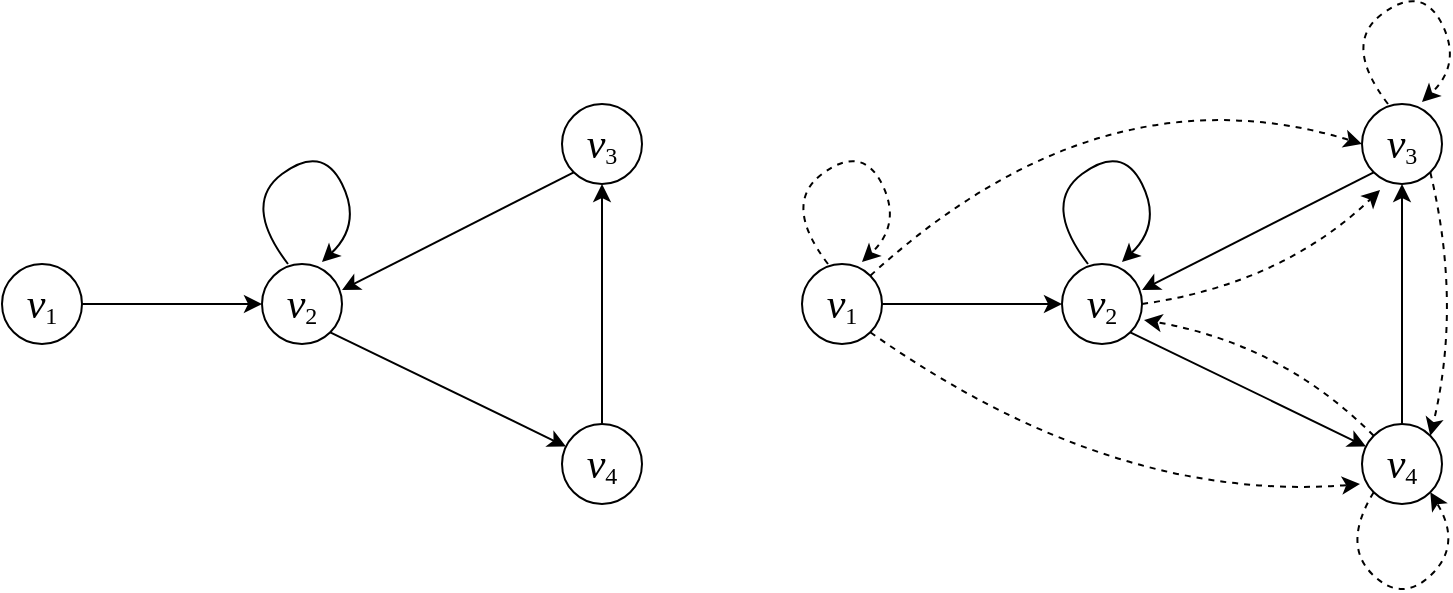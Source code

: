 <mxfile version="13.4.5" type="device"><diagram id="jUEuAp1KeQsKRW2wROzh" name="Page-1"><mxGraphModel dx="1092" dy="816" grid="1" gridSize="10" guides="1" tooltips="1" connect="1" arrows="1" fold="1" page="1" pageScale="1" pageWidth="850" pageHeight="1100" math="0" shadow="0"><root><mxCell id="0"/><mxCell id="1" parent="0"/><mxCell id="AYNTqdu6jjk_XK5yJ0eJ-1" value="&lt;font face=&quot;cm&quot; size=&quot;1&quot;&gt;&lt;span style=&quot;font-style: italic ; font-size: 21px&quot;&gt;v&lt;/span&gt;&lt;sub&gt;&lt;font style=&quot;font-size: 12px&quot;&gt;1&lt;/font&gt;&lt;/sub&gt;&lt;/font&gt;" style="ellipse;whiteSpace=wrap;html=1;aspect=fixed;" parent="1" vertex="1"><mxGeometry x="40" y="360" width="40" height="40" as="geometry"/></mxCell><mxCell id="AYNTqdu6jjk_XK5yJ0eJ-2" value="&lt;font face=&quot;cm&quot; size=&quot;1&quot;&gt;&lt;span style=&quot;font-style: italic ; font-size: 21px&quot;&gt;v&lt;/span&gt;&lt;sub&gt;&lt;font style=&quot;font-size: 12px&quot;&gt;2&lt;/font&gt;&lt;/sub&gt;&lt;/font&gt;" style="ellipse;whiteSpace=wrap;html=1;aspect=fixed;" parent="1" vertex="1"><mxGeometry x="170" y="360" width="40" height="40" as="geometry"/></mxCell><mxCell id="AYNTqdu6jjk_XK5yJ0eJ-3" value="&lt;font face=&quot;cm&quot; size=&quot;1&quot;&gt;&lt;span style=&quot;font-style: italic ; font-size: 21px&quot;&gt;v&lt;/span&gt;&lt;sub&gt;&lt;font style=&quot;font-size: 12px&quot;&gt;3&lt;/font&gt;&lt;/sub&gt;&lt;/font&gt;" style="ellipse;whiteSpace=wrap;html=1;aspect=fixed;" parent="1" vertex="1"><mxGeometry x="320" y="280" width="40" height="40" as="geometry"/></mxCell><mxCell id="AYNTqdu6jjk_XK5yJ0eJ-5" value="&lt;font face=&quot;cm&quot; size=&quot;1&quot;&gt;&lt;span style=&quot;font-style: italic ; font-size: 21px&quot;&gt;v&lt;/span&gt;&lt;sub&gt;&lt;font style=&quot;font-size: 12px&quot;&gt;4&lt;/font&gt;&lt;/sub&gt;&lt;/font&gt;" style="ellipse;whiteSpace=wrap;html=1;aspect=fixed;" parent="1" vertex="1"><mxGeometry x="320" y="440" width="40" height="40" as="geometry"/></mxCell><mxCell id="MStL0DiBaNcVkDrptt6i-1" value="" style="endArrow=classic;html=1;" parent="1" source="AYNTqdu6jjk_XK5yJ0eJ-1" target="AYNTqdu6jjk_XK5yJ0eJ-2" edge="1"><mxGeometry width="50" height="50" relative="1" as="geometry"><mxPoint x="40" y="590" as="sourcePoint"/><mxPoint x="90" y="540" as="targetPoint"/></mxGeometry></mxCell><mxCell id="MStL0DiBaNcVkDrptt6i-2" value="" style="endArrow=none;html=1;snapToPoint=1;arcSize=100;entryX=0;entryY=1;entryDx=0;entryDy=0;exitX=1;exitY=0.325;exitDx=0;exitDy=0;exitPerimeter=0;startArrow=classic;startFill=1;endFill=0;" parent="1" source="AYNTqdu6jjk_XK5yJ0eJ-2" target="AYNTqdu6jjk_XK5yJ0eJ-3" edge="1"><mxGeometry width="50" height="50" relative="1" as="geometry"><mxPoint x="210" y="370" as="sourcePoint"/><mxPoint x="360" y="300" as="targetPoint"/><Array as="points"/></mxGeometry></mxCell><mxCell id="MStL0DiBaNcVkDrptt6i-5" value="" style="endArrow=classic;html=1;exitX=0.5;exitY=0;exitDx=0;exitDy=0;snapToPoint=1;arcSize=100;entryX=0.5;entryY=1;entryDx=0;entryDy=0;" parent="1" source="AYNTqdu6jjk_XK5yJ0eJ-5" target="AYNTqdu6jjk_XK5yJ0eJ-3" edge="1"><mxGeometry width="50" height="50" relative="1" as="geometry"><mxPoint x="175.858" y="625.858" as="sourcePoint"/><mxPoint x="150" y="540" as="targetPoint"/><Array as="points"/></mxGeometry></mxCell><mxCell id="Aq6C7FMnazsxw-5RGSR3-1" value="" style="endArrow=classic;html=1;exitX=0.325;exitY=0;exitDx=0;exitDy=0;exitPerimeter=0;entryX=0.75;entryY=-0.025;entryDx=0;entryDy=0;entryPerimeter=0;arcSize=200;snapToPoint=1;curved=1;" parent="1" source="AYNTqdu6jjk_XK5yJ0eJ-2" target="AYNTqdu6jjk_XK5yJ0eJ-2" edge="1"><mxGeometry width="50" height="50" relative="1" as="geometry"><mxPoint x="140" y="270" as="sourcePoint"/><mxPoint x="190" y="220" as="targetPoint"/><Array as="points"><mxPoint x="160" y="330"/><mxPoint x="200" y="300"/><mxPoint x="220" y="340"/></Array></mxGeometry></mxCell><mxCell id="IFx50toS2Cc_GF3sa9oL-1" value="" style="endArrow=classic;html=1;exitX=1;exitY=1;exitDx=0;exitDy=0;" edge="1" parent="1" source="AYNTqdu6jjk_XK5yJ0eJ-2" target="AYNTqdu6jjk_XK5yJ0eJ-5"><mxGeometry width="50" height="50" relative="1" as="geometry"><mxPoint x="400" y="440" as="sourcePoint"/><mxPoint x="450" y="390" as="targetPoint"/></mxGeometry></mxCell><mxCell id="IFx50toS2Cc_GF3sa9oL-2" value="&lt;font face=&quot;cm&quot; size=&quot;1&quot;&gt;&lt;span style=&quot;font-style: italic ; font-size: 21px&quot;&gt;v&lt;/span&gt;&lt;sub&gt;&lt;font style=&quot;font-size: 12px&quot;&gt;1&lt;/font&gt;&lt;/sub&gt;&lt;/font&gt;" style="ellipse;whiteSpace=wrap;html=1;aspect=fixed;" vertex="1" parent="1"><mxGeometry x="440" y="360" width="40" height="40" as="geometry"/></mxCell><mxCell id="IFx50toS2Cc_GF3sa9oL-3" value="&lt;font face=&quot;cm&quot; size=&quot;1&quot;&gt;&lt;span style=&quot;font-style: italic ; font-size: 21px&quot;&gt;v&lt;/span&gt;&lt;sub&gt;&lt;font style=&quot;font-size: 12px&quot;&gt;2&lt;/font&gt;&lt;/sub&gt;&lt;/font&gt;" style="ellipse;whiteSpace=wrap;html=1;aspect=fixed;" vertex="1" parent="1"><mxGeometry x="570" y="360" width="40" height="40" as="geometry"/></mxCell><mxCell id="IFx50toS2Cc_GF3sa9oL-4" value="&lt;font face=&quot;cm&quot; size=&quot;1&quot;&gt;&lt;span style=&quot;font-style: italic ; font-size: 21px&quot;&gt;v&lt;/span&gt;&lt;sub&gt;&lt;font style=&quot;font-size: 12px&quot;&gt;3&lt;/font&gt;&lt;/sub&gt;&lt;/font&gt;" style="ellipse;whiteSpace=wrap;html=1;aspect=fixed;" vertex="1" parent="1"><mxGeometry x="720" y="280" width="40" height="40" as="geometry"/></mxCell><mxCell id="IFx50toS2Cc_GF3sa9oL-5" value="&lt;font face=&quot;cm&quot; size=&quot;1&quot;&gt;&lt;span style=&quot;font-style: italic ; font-size: 21px&quot;&gt;v&lt;/span&gt;&lt;sub&gt;&lt;font style=&quot;font-size: 12px&quot;&gt;4&lt;/font&gt;&lt;/sub&gt;&lt;/font&gt;" style="ellipse;whiteSpace=wrap;html=1;aspect=fixed;" vertex="1" parent="1"><mxGeometry x="720" y="440" width="40" height="40" as="geometry"/></mxCell><mxCell id="IFx50toS2Cc_GF3sa9oL-6" value="" style="endArrow=classic;html=1;" edge="1" source="IFx50toS2Cc_GF3sa9oL-2" target="IFx50toS2Cc_GF3sa9oL-3" parent="1"><mxGeometry width="50" height="50" relative="1" as="geometry"><mxPoint x="440" y="590" as="sourcePoint"/><mxPoint x="490" y="540" as="targetPoint"/></mxGeometry></mxCell><mxCell id="IFx50toS2Cc_GF3sa9oL-7" value="" style="endArrow=none;html=1;snapToPoint=1;arcSize=100;entryX=0;entryY=1;entryDx=0;entryDy=0;exitX=1;exitY=0.325;exitDx=0;exitDy=0;exitPerimeter=0;startArrow=classic;startFill=1;endFill=0;" edge="1" source="IFx50toS2Cc_GF3sa9oL-3" target="IFx50toS2Cc_GF3sa9oL-4" parent="1"><mxGeometry width="50" height="50" relative="1" as="geometry"><mxPoint x="610" y="370" as="sourcePoint"/><mxPoint x="760" y="300" as="targetPoint"/><Array as="points"/></mxGeometry></mxCell><mxCell id="IFx50toS2Cc_GF3sa9oL-8" value="" style="endArrow=classic;html=1;exitX=0.5;exitY=0;exitDx=0;exitDy=0;snapToPoint=1;arcSize=100;entryX=0.5;entryY=1;entryDx=0;entryDy=0;" edge="1" source="IFx50toS2Cc_GF3sa9oL-5" target="IFx50toS2Cc_GF3sa9oL-4" parent="1"><mxGeometry width="50" height="50" relative="1" as="geometry"><mxPoint x="575.858" y="625.858" as="sourcePoint"/><mxPoint x="550" y="540" as="targetPoint"/><Array as="points"/></mxGeometry></mxCell><mxCell id="IFx50toS2Cc_GF3sa9oL-9" value="" style="endArrow=classic;html=1;exitX=0.325;exitY=0;exitDx=0;exitDy=0;exitPerimeter=0;entryX=0.75;entryY=-0.025;entryDx=0;entryDy=0;entryPerimeter=0;arcSize=200;snapToPoint=1;curved=1;" edge="1" source="IFx50toS2Cc_GF3sa9oL-3" target="IFx50toS2Cc_GF3sa9oL-3" parent="1"><mxGeometry width="50" height="50" relative="1" as="geometry"><mxPoint x="540" y="270" as="sourcePoint"/><mxPoint x="590" y="220" as="targetPoint"/><Array as="points"><mxPoint x="560" y="330"/><mxPoint x="600" y="300"/><mxPoint x="620" y="340"/></Array></mxGeometry></mxCell><mxCell id="IFx50toS2Cc_GF3sa9oL-10" value="" style="endArrow=classic;html=1;exitX=1;exitY=1;exitDx=0;exitDy=0;" edge="1" source="IFx50toS2Cc_GF3sa9oL-3" target="IFx50toS2Cc_GF3sa9oL-5" parent="1"><mxGeometry width="50" height="50" relative="1" as="geometry"><mxPoint x="800" y="440" as="sourcePoint"/><mxPoint x="850" y="390" as="targetPoint"/></mxGeometry></mxCell><mxCell id="IFx50toS2Cc_GF3sa9oL-11" value="" style="endArrow=classic;html=1;exitX=1;exitY=0;exitDx=0;exitDy=0;entryX=0;entryY=0.5;entryDx=0;entryDy=0;curved=1;dashed=1;" edge="1" parent="1" source="IFx50toS2Cc_GF3sa9oL-2" target="IFx50toS2Cc_GF3sa9oL-4"><mxGeometry width="50" height="50" relative="1" as="geometry"><mxPoint x="470" y="330" as="sourcePoint"/><mxPoint x="520" y="280" as="targetPoint"/><Array as="points"><mxPoint x="590" y="260"/></Array></mxGeometry></mxCell><mxCell id="IFx50toS2Cc_GF3sa9oL-12" value="" style="endArrow=classic;html=1;exitX=1;exitY=1;exitDx=0;exitDy=0;entryX=-0.025;entryY=0.75;entryDx=0;entryDy=0;curved=1;dashed=1;entryPerimeter=0;" edge="1" parent="1" source="IFx50toS2Cc_GF3sa9oL-2" target="IFx50toS2Cc_GF3sa9oL-5"><mxGeometry width="50" height="50" relative="1" as="geometry"><mxPoint x="480.002" y="495.858" as="sourcePoint"/><mxPoint x="725.86" y="430" as="targetPoint"/><Array as="points"><mxPoint x="596" y="480"/></Array></mxGeometry></mxCell><mxCell id="IFx50toS2Cc_GF3sa9oL-13" value="" style="endArrow=classic;html=1;dashed=1;exitX=1;exitY=1;exitDx=0;exitDy=0;entryX=1;entryY=0;entryDx=0;entryDy=0;curved=1;" edge="1" parent="1" source="IFx50toS2Cc_GF3sa9oL-4" target="IFx50toS2Cc_GF3sa9oL-5"><mxGeometry width="50" height="50" relative="1" as="geometry"><mxPoint x="780" y="380" as="sourcePoint"/><mxPoint x="830" y="330" as="targetPoint"/><Array as="points"><mxPoint x="770" y="380"/></Array></mxGeometry></mxCell><mxCell id="IFx50toS2Cc_GF3sa9oL-14" value="" style="endArrow=classic;html=1;dashed=1;exitX=1;exitY=0.5;exitDx=0;exitDy=0;curved=1;entryX=0.225;entryY=1.075;entryDx=0;entryDy=0;entryPerimeter=0;" edge="1" parent="1" source="IFx50toS2Cc_GF3sa9oL-3" target="IFx50toS2Cc_GF3sa9oL-4"><mxGeometry width="50" height="50" relative="1" as="geometry"><mxPoint x="670" y="400" as="sourcePoint"/><mxPoint x="720" y="350" as="targetPoint"/><Array as="points"><mxPoint x="680" y="370"/></Array></mxGeometry></mxCell><mxCell id="IFx50toS2Cc_GF3sa9oL-15" value="" style="endArrow=classic;html=1;exitX=0.325;exitY=0;exitDx=0;exitDy=0;exitPerimeter=0;entryX=0.75;entryY=-0.025;entryDx=0;entryDy=0;entryPerimeter=0;arcSize=200;snapToPoint=1;curved=1;dashed=1;" edge="1" parent="1"><mxGeometry width="50" height="50" relative="1" as="geometry"><mxPoint x="453" y="360" as="sourcePoint"/><mxPoint x="470" y="359" as="targetPoint"/><Array as="points"><mxPoint x="430" y="330"/><mxPoint x="470" y="300"/><mxPoint x="490" y="340"/></Array></mxGeometry></mxCell><mxCell id="IFx50toS2Cc_GF3sa9oL-16" value="" style="endArrow=classic;html=1;exitX=0.325;exitY=0;exitDx=0;exitDy=0;exitPerimeter=0;entryX=0.75;entryY=-0.025;entryDx=0;entryDy=0;entryPerimeter=0;arcSize=200;snapToPoint=1;curved=1;dashed=1;" edge="1" parent="1"><mxGeometry width="50" height="50" relative="1" as="geometry"><mxPoint x="733" y="280" as="sourcePoint"/><mxPoint x="750" y="279" as="targetPoint"/><Array as="points"><mxPoint x="710" y="250"/><mxPoint x="750" y="220"/><mxPoint x="770" y="260"/></Array></mxGeometry></mxCell><mxCell id="IFx50toS2Cc_GF3sa9oL-18" value="" style="endArrow=classic;html=1;dashed=1;curved=1;exitX=0;exitY=1;exitDx=0;exitDy=0;entryX=1;entryY=1;entryDx=0;entryDy=0;" edge="1" parent="1" source="IFx50toS2Cc_GF3sa9oL-5" target="IFx50toS2Cc_GF3sa9oL-5"><mxGeometry width="50" height="50" relative="1" as="geometry"><mxPoint x="730" y="560" as="sourcePoint"/><mxPoint x="780" y="510" as="targetPoint"/><Array as="points"><mxPoint x="710" y="500"/><mxPoint x="740" y="530"/><mxPoint x="770" y="500"/></Array></mxGeometry></mxCell><mxCell id="IFx50toS2Cc_GF3sa9oL-19" value="" style="endArrow=classic;html=1;dashed=1;curved=1;entryX=1.025;entryY=0.7;entryDx=0;entryDy=0;entryPerimeter=0;" edge="1" parent="1" source="IFx50toS2Cc_GF3sa9oL-5" target="IFx50toS2Cc_GF3sa9oL-3"><mxGeometry width="50" height="50" relative="1" as="geometry"><mxPoint x="660" y="410" as="sourcePoint"/><mxPoint x="710" y="360" as="targetPoint"/><Array as="points"><mxPoint x="680" y="400"/></Array></mxGeometry></mxCell></root></mxGraphModel></diagram></mxfile>